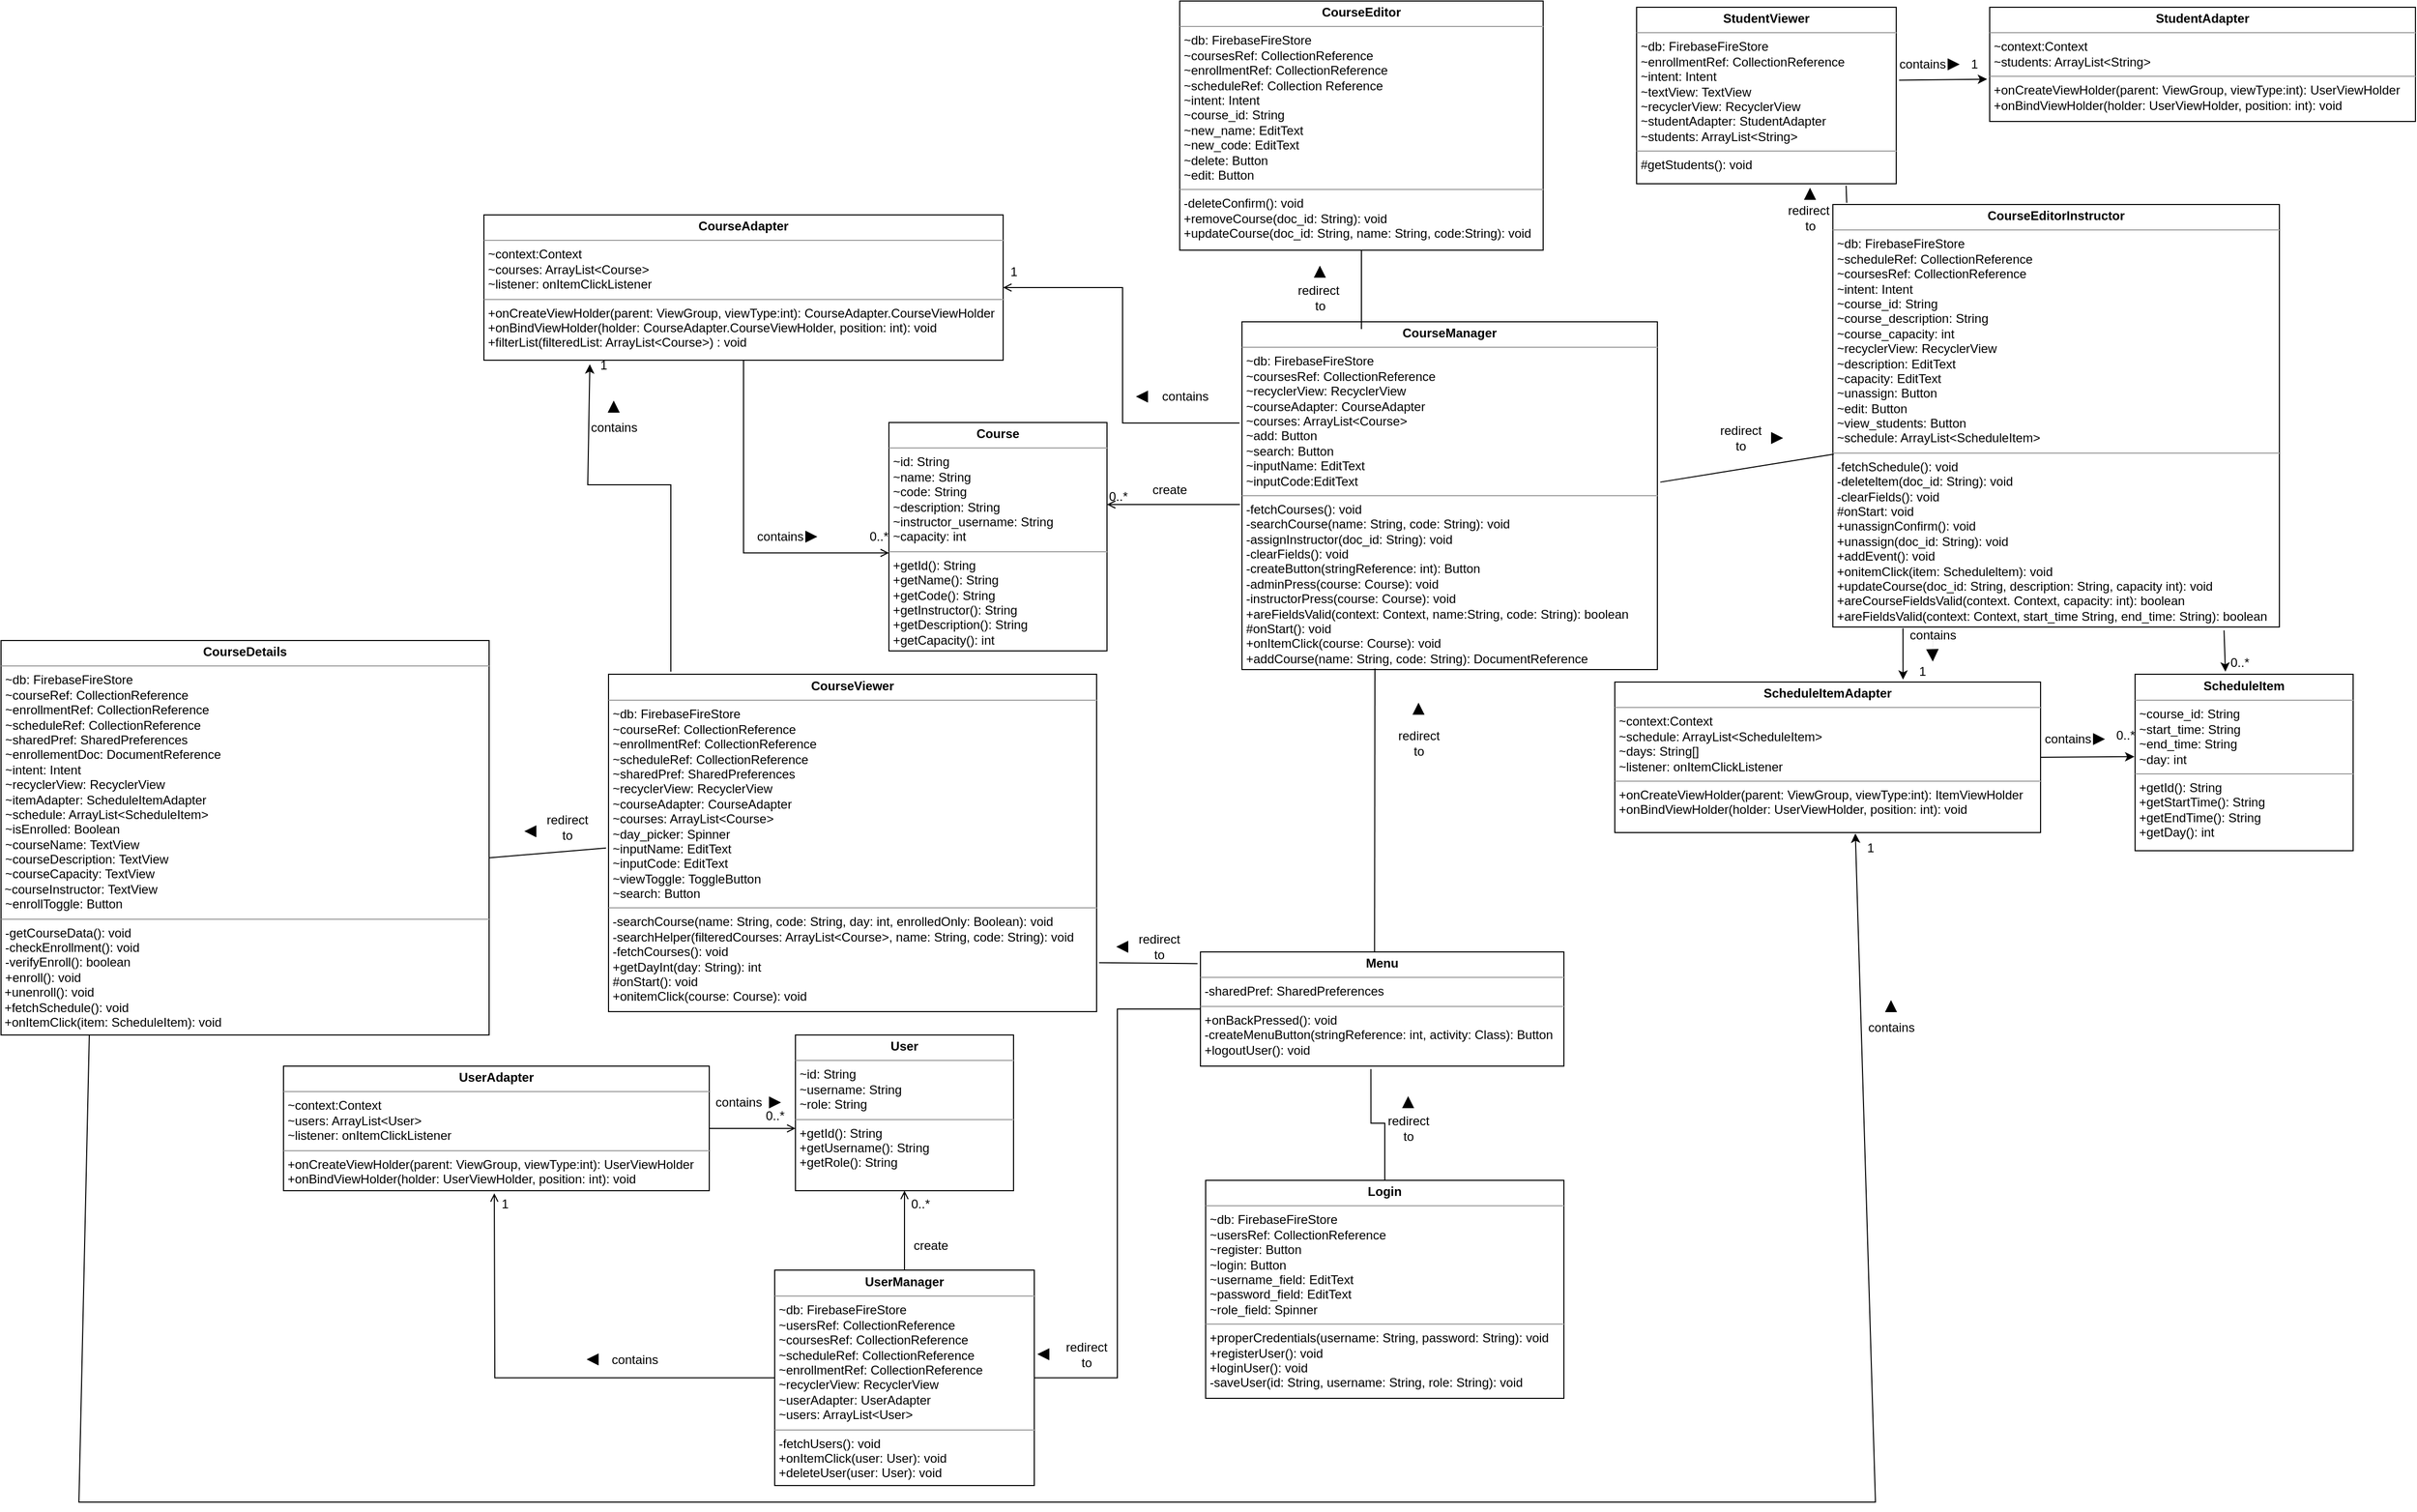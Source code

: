 <mxfile version="20.6.0" type="github">
  <diagram id="C5RBs43oDa-KdzZeNtuy" name="Page-1">
    <mxGraphModel dx="1880" dy="1747" grid="1" gridSize="10" guides="1" tooltips="1" connect="1" arrows="1" fold="1" page="1" pageScale="1" pageWidth="827" pageHeight="1169" math="0" shadow="0">
      <root>
        <mxCell id="WIyWlLk6GJQsqaUBKTNV-0" />
        <mxCell id="WIyWlLk6GJQsqaUBKTNV-1" parent="WIyWlLk6GJQsqaUBKTNV-0" />
        <mxCell id="zkfFHV4jXpPFQw0GAbJ--26" value="" style="endArrow=none;shadow=0;strokeWidth=1;rounded=0;endFill=0;edgeStyle=elbowEdgeStyle;elbow=vertical;strokeColor=default;startArrow=open;startFill=0;" parent="WIyWlLk6GJQsqaUBKTNV-1" edge="1">
          <mxGeometry x="0.5" y="41" relative="1" as="geometry">
            <mxPoint x="380" y="189" as="sourcePoint" />
            <mxPoint x="508" y="189" as="targetPoint" />
            <mxPoint x="-40" y="32" as="offset" />
          </mxGeometry>
        </mxCell>
        <mxCell id="zkfFHV4jXpPFQw0GAbJ--27" value="0..*" style="resizable=0;align=left;verticalAlign=bottom;labelBackgroundColor=none;fontSize=12;" parent="zkfFHV4jXpPFQw0GAbJ--26" connectable="0" vertex="1">
          <mxGeometry x="-1" relative="1" as="geometry">
            <mxPoint y="1" as="offset" />
          </mxGeometry>
        </mxCell>
        <mxCell id="zkfFHV4jXpPFQw0GAbJ--28" value="" style="resizable=0;align=right;verticalAlign=bottom;labelBackgroundColor=none;fontSize=12;" parent="zkfFHV4jXpPFQw0GAbJ--26" connectable="0" vertex="1">
          <mxGeometry x="1" relative="1" as="geometry">
            <mxPoint x="-7" y="4" as="offset" />
          </mxGeometry>
        </mxCell>
        <mxCell id="fP5dS_6nymFe7e1dq4BX-2" value="&lt;p style=&quot;margin:0px;margin-top:4px;text-align:center;&quot;&gt;&lt;b&gt;Course&lt;/b&gt;&lt;/p&gt;&lt;hr size=&quot;1&quot;&gt;&lt;p style=&quot;margin:0px;margin-left:4px;&quot;&gt;~id: String&lt;/p&gt;&lt;p style=&quot;margin:0px;margin-left:4px;&quot;&gt;&lt;span style=&quot;background-color: initial;&quot;&gt;~name: String&lt;/span&gt;&lt;/p&gt;&lt;p style=&quot;margin:0px;margin-left:4px;&quot;&gt;&lt;span style=&quot;background-color: initial;&quot;&gt;~code: String&lt;/span&gt;&lt;/p&gt;&lt;p style=&quot;margin:0px;margin-left:4px;&quot;&gt;~description: String&lt;span style=&quot;background-color: initial;&quot;&gt;&lt;br&gt;&lt;/span&gt;&lt;/p&gt;&lt;p style=&quot;margin:0px;margin-left:4px;&quot;&gt;~instructor_username: String&lt;br&gt;&lt;/p&gt;&lt;p style=&quot;margin:0px;margin-left:4px;&quot;&gt;~capacity: int&lt;br&gt;&lt;/p&gt;&lt;hr size=&quot;1&quot;&gt;&lt;p style=&quot;margin:0px;margin-left:4px;&quot;&gt;+getId(): String&lt;/p&gt;&lt;p style=&quot;margin:0px;margin-left:4px;&quot;&gt;+getName(): String&lt;/p&gt;&lt;p style=&quot;margin:0px;margin-left:4px;&quot;&gt;+getCode(): String&lt;/p&gt;&lt;p style=&quot;margin:0px;margin-left:4px;&quot;&gt;+getInstructor(): String&lt;br&gt;&lt;/p&gt;&lt;p style=&quot;margin:0px;margin-left:4px;&quot;&gt;+getDescription(): String&lt;br&gt;&lt;/p&gt;&lt;p style=&quot;margin:0px;margin-left:4px;&quot;&gt;+getCapacity(): int&lt;br&gt;&lt;/p&gt;&lt;p style=&quot;margin:0px;margin-left:4px;&quot;&gt;&lt;br&gt;&lt;/p&gt;" style="verticalAlign=top;align=left;overflow=fill;fontSize=12;fontFamily=Helvetica;html=1;" parent="WIyWlLk6GJQsqaUBKTNV-1" vertex="1">
          <mxGeometry x="170" y="110" width="210" height="220" as="geometry" />
        </mxCell>
        <mxCell id="fP5dS_6nymFe7e1dq4BX-3" value="&lt;p style=&quot;margin:0px;margin-top:4px;text-align:center;&quot;&gt;&lt;b&gt;User&lt;/b&gt;&lt;/p&gt;&lt;hr size=&quot;1&quot;&gt;&lt;p style=&quot;margin:0px;margin-left:4px;&quot;&gt;~id: String&lt;/p&gt;&lt;p style=&quot;margin:0px;margin-left:4px;&quot;&gt;&lt;span style=&quot;background-color: initial;&quot;&gt;~username: String&lt;/span&gt;&lt;/p&gt;&lt;p style=&quot;margin:0px;margin-left:4px;&quot;&gt;&lt;span style=&quot;background-color: initial;&quot;&gt;~role: String&amp;nbsp;&lt;/span&gt;&lt;/p&gt;&lt;hr size=&quot;1&quot;&gt;&lt;p style=&quot;margin:0px;margin-left:4px;&quot;&gt;+getId(): String&lt;/p&gt;&lt;p style=&quot;margin:0px;margin-left:4px;&quot;&gt;+getUsername(): String&lt;/p&gt;&lt;p style=&quot;margin:0px;margin-left:4px;&quot;&gt;+getRole(): String&lt;/p&gt;&lt;p style=&quot;margin:0px;margin-left:4px;&quot;&gt;&lt;br&gt;&lt;/p&gt;&lt;p style=&quot;margin:0px;margin-left:4px;&quot;&gt;&lt;br&gt;&lt;/p&gt;" style="verticalAlign=top;align=left;overflow=fill;fontSize=12;fontFamily=Helvetica;html=1;" parent="WIyWlLk6GJQsqaUBKTNV-1" vertex="1">
          <mxGeometry x="80" y="700" width="210" height="150" as="geometry" />
        </mxCell>
        <mxCell id="fP5dS_6nymFe7e1dq4BX-4" value="&lt;p style=&quot;margin:0px;margin-top:4px;text-align:center;&quot;&gt;&lt;b&gt;CourseManager&lt;/b&gt;&lt;/p&gt;&lt;hr size=&quot;1&quot;&gt;&lt;p style=&quot;margin:0px;margin-left:4px;&quot;&gt;~db: FirebaseFireStore&lt;/p&gt;&lt;p style=&quot;margin:0px;margin-left:4px;&quot;&gt;~coursesRef: CollectionReference&lt;/p&gt;&lt;p style=&quot;margin:0px;margin-left:4px;&quot;&gt;~recyclerView: RecyclerView&lt;/p&gt;&lt;p style=&quot;margin:0px;margin-left:4px;&quot;&gt;~courseAdapter: CourseAdapter&lt;/p&gt;&lt;p style=&quot;margin:0px;margin-left:4px;&quot;&gt;~courses: ArrayList&amp;lt;Course&amp;gt;&lt;/p&gt;&lt;p style=&quot;margin:0px;margin-left:4px;&quot;&gt;~add: Button&lt;/p&gt;&lt;p style=&quot;margin:0px;margin-left:4px;&quot;&gt;~search: Button&lt;/p&gt;&lt;p style=&quot;margin:0px;margin-left:4px;&quot;&gt;~inputName: EditText&lt;/p&gt;&lt;p style=&quot;margin:0px;margin-left:4px;&quot;&gt;~inputCode:EditText&lt;/p&gt;&lt;hr size=&quot;1&quot;&gt;&lt;p style=&quot;margin:0px;margin-left:4px;&quot;&gt;-fetchCourses(): void&lt;/p&gt;&lt;p style=&quot;margin:0px;margin-left:4px;&quot;&gt;-searchCourse(name: String, code: String): void&lt;/p&gt;&lt;p style=&quot;margin:0px;margin-left:4px;&quot;&gt;-assignInstructor(doc_id: String): void&lt;/p&gt;&lt;p style=&quot;margin:0px;margin-left:4px;&quot;&gt;-clearFields(): void&lt;br&gt;&lt;/p&gt;&lt;p style=&quot;margin:0px;margin-left:4px;&quot;&gt;-createButton(stringReference: int): Button&lt;/p&gt;&lt;p style=&quot;margin:0px;margin-left:4px;&quot;&gt;-adminPress(course: Course): void&lt;/p&gt;&lt;p style=&quot;margin:0px;margin-left:4px;&quot;&gt;-instructorPress(course: Course): void&lt;br&gt;&lt;/p&gt;&lt;p style=&quot;margin:0px;margin-left:4px;&quot;&gt;+areFieldsValid(context: Context, name:String, code: String): boolean&lt;/p&gt;&lt;p style=&quot;margin:0px;margin-left:4px;&quot;&gt;#onStart(): void&lt;/p&gt;&lt;p style=&quot;margin:0px;margin-left:4px;&quot;&gt;+onItemClick(course: Course): void&lt;/p&gt;&lt;p style=&quot;margin:0px;margin-left:4px;&quot;&gt;+addCourse(name: String, code: String): DocumentReference&lt;br&gt;&lt;/p&gt;" style="verticalAlign=top;align=left;overflow=fill;fontSize=12;fontFamily=Helvetica;html=1;" parent="WIyWlLk6GJQsqaUBKTNV-1" vertex="1">
          <mxGeometry x="510" y="13" width="400" height="335" as="geometry" />
        </mxCell>
        <mxCell id="fP5dS_6nymFe7e1dq4BX-97" style="edgeStyle=orthogonalEdgeStyle;rounded=0;orthogonalLoop=1;jettySize=auto;html=1;strokeColor=#000000;startArrow=none;startFill=0;endArrow=open;endFill=0;" parent="WIyWlLk6GJQsqaUBKTNV-1" source="fP5dS_6nymFe7e1dq4BX-5" edge="1">
          <mxGeometry relative="1" as="geometry">
            <mxPoint x="-210" y="852.5" as="targetPoint" />
          </mxGeometry>
        </mxCell>
        <mxCell id="fP5dS_6nymFe7e1dq4BX-5" value="&lt;p style=&quot;margin:0px;margin-top:4px;text-align:center;&quot;&gt;&lt;b&gt;UserManager&lt;/b&gt;&lt;/p&gt;&lt;hr size=&quot;1&quot;&gt;&lt;p style=&quot;margin:0px;margin-left:4px;&quot;&gt;~db: FirebaseFireStore&lt;/p&gt;&lt;p style=&quot;margin:0px;margin-left:4px;&quot;&gt;~usersRef: CollectionReference&lt;/p&gt;&lt;p style=&quot;margin:0px;margin-left:4px;&quot;&gt;~coursesRef: CollectionReference&lt;/p&gt;&lt;p style=&quot;margin:0px;margin-left:4px;&quot;&gt;~scheduleRef: CollectionReference&lt;/p&gt;&lt;p style=&quot;margin:0px;margin-left:4px;&quot;&gt;~enrollmentRef: CollectionReference&lt;/p&gt;&lt;p style=&quot;margin:0px;margin-left:4px;&quot;&gt;~recyclerView: RecyclerView&lt;/p&gt;&lt;p style=&quot;margin:0px;margin-left:4px;&quot;&gt;~userAdapter: UserAdapter&lt;/p&gt;&lt;p style=&quot;margin:0px;margin-left:4px;&quot;&gt;~users: ArrayList&amp;lt;User&amp;gt;&lt;/p&gt;&lt;hr size=&quot;1&quot;&gt;&lt;p style=&quot;margin:0px;margin-left:4px;&quot;&gt;-fetchUsers(): void&lt;/p&gt;&lt;p style=&quot;margin:0px;margin-left:4px;&quot;&gt;+onItemClick(user: User): void&lt;/p&gt;&lt;p style=&quot;margin:0px;margin-left:4px;&quot;&gt;+deleteUser(user: User): void&lt;/p&gt;" style="verticalAlign=top;align=left;overflow=fill;fontSize=12;fontFamily=Helvetica;html=1;" parent="WIyWlLk6GJQsqaUBKTNV-1" vertex="1">
          <mxGeometry x="60" y="926.5" width="250" height="207.5" as="geometry" />
        </mxCell>
        <mxCell id="fP5dS_6nymFe7e1dq4BX-13" value="" style="endArrow=none;html=1;rounded=0;entryX=0.5;entryY=0;entryDx=0;entryDy=0;exitX=0.5;exitY=1;exitDx=0;exitDy=0;endFill=0;startArrow=open;startFill=0;" parent="WIyWlLk6GJQsqaUBKTNV-1" source="fP5dS_6nymFe7e1dq4BX-3" target="fP5dS_6nymFe7e1dq4BX-5" edge="1">
          <mxGeometry width="50" height="50" relative="1" as="geometry">
            <mxPoint x="300" y="842.5" as="sourcePoint" />
            <mxPoint x="350" y="792.5" as="targetPoint" />
          </mxGeometry>
        </mxCell>
        <mxCell id="fP5dS_6nymFe7e1dq4BX-15" value="0..*" style="text;html=1;align=center;verticalAlign=middle;resizable=0;points=[];autosize=1;strokeColor=none;fillColor=none;" parent="WIyWlLk6GJQsqaUBKTNV-1" vertex="1">
          <mxGeometry x="180" y="847.5" width="40" height="30" as="geometry" />
        </mxCell>
        <mxCell id="fP5dS_6nymFe7e1dq4BX-26" value="" style="endArrow=classic;html=1;rounded=0;strokeColor=none;" parent="WIyWlLk6GJQsqaUBKTNV-1" edge="1">
          <mxGeometry width="50" height="50" relative="1" as="geometry">
            <mxPoint x="440" y="340" as="sourcePoint" />
            <mxPoint x="440" y="260" as="targetPoint" />
          </mxGeometry>
        </mxCell>
        <mxCell id="fP5dS_6nymFe7e1dq4BX-43" style="edgeStyle=orthogonalEdgeStyle;rounded=0;orthogonalLoop=1;jettySize=auto;html=1;entryX=1;entryY=0.5;entryDx=0;entryDy=0;strokeColor=#000000;endArrow=none;endFill=0;" parent="WIyWlLk6GJQsqaUBKTNV-1" source="fP5dS_6nymFe7e1dq4BX-32" target="fP5dS_6nymFe7e1dq4BX-5" edge="1">
          <mxGeometry relative="1" as="geometry" />
        </mxCell>
        <mxCell id="fP5dS_6nymFe7e1dq4BX-32" value="&lt;p style=&quot;margin:0px;margin-top:4px;text-align:center;&quot;&gt;&lt;b&gt;Menu&lt;/b&gt;&lt;/p&gt;&lt;hr size=&quot;1&quot;&gt;&lt;p style=&quot;margin:0px;margin-left:4px;&quot;&gt;-sharedPref: SharedPreferences&lt;/p&gt;&lt;hr size=&quot;1&quot;&gt;&lt;p style=&quot;margin:0px;margin-left:4px;&quot;&gt;+onBackPressed(): void&lt;/p&gt;&lt;p style=&quot;margin:0px;margin-left:4px;&quot;&gt;-createMenuButton(stringReference: int, activity: Class): Button&lt;/p&gt;&lt;p style=&quot;margin:0px;margin-left:4px;&quot;&gt;+logoutUser(): void&lt;/p&gt;" style="verticalAlign=top;align=left;overflow=fill;fontSize=12;fontFamily=Helvetica;html=1;" parent="WIyWlLk6GJQsqaUBKTNV-1" vertex="1">
          <mxGeometry x="470" y="620" width="350" height="110" as="geometry" />
        </mxCell>
        <mxCell id="fP5dS_6nymFe7e1dq4BX-44" value="redirect&lt;br&gt;to" style="text;html=1;align=center;verticalAlign=middle;resizable=0;points=[];autosize=1;strokeColor=none;fillColor=none;" parent="WIyWlLk6GJQsqaUBKTNV-1" vertex="1">
          <mxGeometry x="330" y="987.5" width="60" height="40" as="geometry" />
        </mxCell>
        <mxCell id="fP5dS_6nymFe7e1dq4BX-46" value="" style="triangle;whiteSpace=wrap;html=1;direction=west;fillColor=#000000;" parent="WIyWlLk6GJQsqaUBKTNV-1" vertex="1">
          <mxGeometry x="314" y="1002.5" width="10" height="10" as="geometry" />
        </mxCell>
        <mxCell id="fP5dS_6nymFe7e1dq4BX-57" style="edgeStyle=orthogonalEdgeStyle;rounded=0;orthogonalLoop=1;jettySize=auto;html=1;strokeColor=#000000;endArrow=none;endFill=0;" parent="WIyWlLk6GJQsqaUBKTNV-1" source="fP5dS_6nymFe7e1dq4BX-47" edge="1">
          <mxGeometry relative="1" as="geometry">
            <mxPoint x="625" y="20" as="targetPoint" />
          </mxGeometry>
        </mxCell>
        <mxCell id="fP5dS_6nymFe7e1dq4BX-47" value="&lt;p style=&quot;margin:0px;margin-top:4px;text-align:center;&quot;&gt;&lt;b&gt;CourseEditor&lt;/b&gt;&lt;/p&gt;&lt;hr size=&quot;1&quot;&gt;&lt;p style=&quot;margin:0px;margin-left:4px;&quot;&gt;~db: FirebaseFireStore&lt;/p&gt;&lt;p style=&quot;margin:0px;margin-left:4px;&quot;&gt;~coursesRef: CollectionReference&lt;/p&gt;&lt;p style=&quot;margin:0px;margin-left:4px;&quot;&gt;~enrollmentRef: CollectionReference&lt;/p&gt;&lt;p style=&quot;margin:0px;margin-left:4px;&quot;&gt;~scheduleRef: Collection Reference&lt;br&gt;&lt;/p&gt;&lt;p style=&quot;margin:0px;margin-left:4px;&quot;&gt;~intent: Intent&lt;/p&gt;&lt;p style=&quot;margin:0px;margin-left:4px;&quot;&gt;~course_id: String&lt;/p&gt;&lt;p style=&quot;margin:0px;margin-left:4px;&quot;&gt;~new_name: EditText&lt;/p&gt;&lt;p style=&quot;margin:0px;margin-left:4px;&quot;&gt;~new_code: EditText&lt;/p&gt;&lt;p style=&quot;margin:0px;margin-left:4px;&quot;&gt;~delete: Button&lt;/p&gt;&lt;p style=&quot;margin:0px;margin-left:4px;&quot;&gt;~edit: Button&lt;/p&gt;&lt;hr size=&quot;1&quot;&gt;&lt;p style=&quot;margin:0px;margin-left:4px;&quot;&gt;-deleteConfirm(): void&lt;/p&gt;&lt;p style=&quot;margin:0px;margin-left:4px;&quot;&gt;+removeCourse(doc_id: String): void&lt;/p&gt;&lt;p style=&quot;margin:0px;margin-left:4px;&quot;&gt;+updateCourse(doc_id: String, name: String, code:String): void&lt;/p&gt;" style="verticalAlign=top;align=left;overflow=fill;fontSize=12;fontFamily=Helvetica;html=1;" parent="WIyWlLk6GJQsqaUBKTNV-1" vertex="1">
          <mxGeometry x="450" y="-296" width="350" height="240" as="geometry" />
        </mxCell>
        <mxCell id="fP5dS_6nymFe7e1dq4BX-80" style="edgeStyle=orthogonalEdgeStyle;rounded=0;orthogonalLoop=1;jettySize=auto;html=1;entryX=0;entryY=0.571;entryDx=0;entryDy=0;entryPerimeter=0;strokeColor=#000000;endArrow=open;endFill=0;" parent="WIyWlLk6GJQsqaUBKTNV-1" source="fP5dS_6nymFe7e1dq4BX-49" target="fP5dS_6nymFe7e1dq4BX-2" edge="1">
          <mxGeometry relative="1" as="geometry" />
        </mxCell>
        <mxCell id="fP5dS_6nymFe7e1dq4BX-89" style="edgeStyle=orthogonalEdgeStyle;rounded=0;orthogonalLoop=1;jettySize=auto;html=1;entryX=-0.006;entryY=0.291;entryDx=0;entryDy=0;entryPerimeter=0;strokeColor=#000000;endArrow=none;endFill=0;startArrow=open;startFill=0;" parent="WIyWlLk6GJQsqaUBKTNV-1" source="fP5dS_6nymFe7e1dq4BX-49" target="fP5dS_6nymFe7e1dq4BX-4" edge="1">
          <mxGeometry relative="1" as="geometry" />
        </mxCell>
        <mxCell id="fP5dS_6nymFe7e1dq4BX-49" value="&lt;p style=&quot;margin:0px;margin-top:4px;text-align:center;&quot;&gt;&lt;b&gt;CourseAdapter&lt;/b&gt;&lt;/p&gt;&lt;hr size=&quot;1&quot;&gt;&lt;p style=&quot;margin:0px;margin-left:4px;&quot;&gt;~context:Context&lt;/p&gt;&lt;p style=&quot;margin:0px;margin-left:4px;&quot;&gt;~courses: ArrayList&amp;lt;Course&amp;gt;&lt;/p&gt;&lt;p style=&quot;margin:0px;margin-left:4px;&quot;&gt;~listener: onItemClickListener&lt;/p&gt;&lt;hr size=&quot;1&quot;&gt;&lt;p style=&quot;margin:0px;margin-left:4px;&quot;&gt;+onCreateViewHolder(parent: ViewGroup, viewType:int): CourseAdapter.CourseViewHolder&lt;/p&gt;&lt;p style=&quot;margin:0px;margin-left:4px;&quot;&gt;+onBindViewHolder(holder: CourseAdapter.CourseViewHolder, position: int): void&lt;/p&gt;&lt;p style=&quot;margin:0px;margin-left:4px;&quot;&gt;+filterList(filteredList: ArrayList&amp;lt;Course&amp;gt;) : void&lt;br&gt;&lt;/p&gt;" style="verticalAlign=top;align=left;overflow=fill;fontSize=12;fontFamily=Helvetica;html=1;" parent="WIyWlLk6GJQsqaUBKTNV-1" vertex="1">
          <mxGeometry x="-220" y="-90" width="500" height="140" as="geometry" />
        </mxCell>
        <mxCell id="fP5dS_6nymFe7e1dq4BX-83" style="edgeStyle=orthogonalEdgeStyle;rounded=0;orthogonalLoop=1;jettySize=auto;html=1;entryX=0;entryY=0.6;entryDx=0;entryDy=0;entryPerimeter=0;strokeColor=#000000;endArrow=open;endFill=0;" parent="WIyWlLk6GJQsqaUBKTNV-1" source="fP5dS_6nymFe7e1dq4BX-50" target="fP5dS_6nymFe7e1dq4BX-3" edge="1">
          <mxGeometry relative="1" as="geometry" />
        </mxCell>
        <mxCell id="fP5dS_6nymFe7e1dq4BX-50" value="&lt;p style=&quot;margin:0px;margin-top:4px;text-align:center;&quot;&gt;&lt;b&gt;UserAdapter&lt;/b&gt;&lt;/p&gt;&lt;hr size=&quot;1&quot;&gt;&lt;p style=&quot;margin:0px;margin-left:4px;&quot;&gt;~context:Context&lt;/p&gt;&lt;p style=&quot;margin:0px;margin-left:4px;&quot;&gt;~users: ArrayList&amp;lt;User&amp;gt;&lt;/p&gt;&lt;p style=&quot;margin:0px;margin-left:4px;&quot;&gt;~listener: onItemClickListener&lt;/p&gt;&lt;hr size=&quot;1&quot;&gt;&lt;p style=&quot;margin:0px;margin-left:4px;&quot;&gt;+onCreateViewHolder(parent: ViewGroup, viewType:int): UserViewHolder&lt;/p&gt;&lt;p style=&quot;margin:0px;margin-left:4px;&quot;&gt;+onBindViewHolder(holder: UserViewHolder, position: int): void&lt;/p&gt;" style="verticalAlign=top;align=left;overflow=fill;fontSize=12;fontFamily=Helvetica;html=1;" parent="WIyWlLk6GJQsqaUBKTNV-1" vertex="1">
          <mxGeometry x="-413" y="730" width="410" height="120" as="geometry" />
        </mxCell>
        <mxCell id="fP5dS_6nymFe7e1dq4BX-58" value="redirect&amp;nbsp;&lt;br&gt;to" style="text;html=1;align=center;verticalAlign=middle;resizable=0;points=[];autosize=1;strokeColor=none;fillColor=none;" parent="WIyWlLk6GJQsqaUBKTNV-1" vertex="1">
          <mxGeometry x="550" y="-30" width="70" height="40" as="geometry" />
        </mxCell>
        <mxCell id="fP5dS_6nymFe7e1dq4BX-60" value="" style="triangle;whiteSpace=wrap;html=1;direction=north;fillColor=#000000;" parent="WIyWlLk6GJQsqaUBKTNV-1" vertex="1">
          <mxGeometry x="580" y="-40" width="10" height="10" as="geometry" />
        </mxCell>
        <mxCell id="fP5dS_6nymFe7e1dq4BX-66" style="edgeStyle=orthogonalEdgeStyle;rounded=0;orthogonalLoop=1;jettySize=auto;html=1;entryX=0.469;entryY=1.026;entryDx=0;entryDy=0;entryPerimeter=0;strokeColor=#000000;endArrow=none;endFill=0;" parent="WIyWlLk6GJQsqaUBKTNV-1" source="fP5dS_6nymFe7e1dq4BX-65" target="fP5dS_6nymFe7e1dq4BX-32" edge="1">
          <mxGeometry relative="1" as="geometry" />
        </mxCell>
        <mxCell id="fP5dS_6nymFe7e1dq4BX-65" value="&lt;p style=&quot;margin:0px;margin-top:4px;text-align:center;&quot;&gt;&lt;b&gt;Login&lt;/b&gt;&lt;/p&gt;&lt;hr size=&quot;1&quot;&gt;&lt;p style=&quot;margin: 0px 0px 0px 4px;&quot;&gt;~db: FirebaseFireStore&lt;/p&gt;&lt;p style=&quot;margin: 0px 0px 0px 4px;&quot;&gt;~usersRef: CollectionReference&lt;/p&gt;&lt;p style=&quot;margin: 0px 0px 0px 4px;&quot;&gt;~register: Button&lt;/p&gt;&lt;p style=&quot;margin: 0px 0px 0px 4px;&quot;&gt;~login: Button&lt;/p&gt;&lt;p style=&quot;margin: 0px 0px 0px 4px;&quot;&gt;~username_field: EditText&lt;/p&gt;&lt;p style=&quot;margin: 0px 0px 0px 4px;&quot;&gt;~password_field: EditText&lt;/p&gt;&lt;p style=&quot;margin: 0px 0px 0px 4px;&quot;&gt;~role_field: Spinner&lt;/p&gt;&lt;hr size=&quot;1&quot;&gt;&lt;p style=&quot;margin:0px;margin-left:4px;&quot;&gt;+properCredentials(username: String, password: String): void&lt;br&gt;&lt;/p&gt;&lt;p style=&quot;margin:0px;margin-left:4px;&quot;&gt;+registerUser(): void&lt;/p&gt;&lt;p style=&quot;margin:0px;margin-left:4px;&quot;&gt;+loginUser(): void&lt;/p&gt;&lt;p style=&quot;margin:0px;margin-left:4px;&quot;&gt;-saveUser(id: String, username: String, role: String): void&lt;/p&gt;&lt;p style=&quot;margin:0px;margin-left:4px;&quot;&gt;&lt;br&gt;&lt;/p&gt;&lt;p style=&quot;margin:0px;margin-left:4px;&quot;&gt;&lt;br&gt;&lt;/p&gt;" style="verticalAlign=top;align=left;overflow=fill;fontSize=12;fontFamily=Helvetica;html=1;" parent="WIyWlLk6GJQsqaUBKTNV-1" vertex="1">
          <mxGeometry x="475" y="840" width="345" height="210" as="geometry" />
        </mxCell>
        <mxCell id="fP5dS_6nymFe7e1dq4BX-67" value="redirect&lt;br&gt;to" style="text;html=1;align=center;verticalAlign=middle;resizable=0;points=[];autosize=1;strokeColor=none;fillColor=none;" parent="WIyWlLk6GJQsqaUBKTNV-1" vertex="1">
          <mxGeometry x="640" y="770" width="60" height="40" as="geometry" />
        </mxCell>
        <mxCell id="fP5dS_6nymFe7e1dq4BX-69" value="" style="triangle;whiteSpace=wrap;html=1;direction=north;fillColor=#000000;" parent="WIyWlLk6GJQsqaUBKTNV-1" vertex="1">
          <mxGeometry x="665" y="760" width="10" height="10" as="geometry" />
        </mxCell>
        <mxCell id="fP5dS_6nymFe7e1dq4BX-74" value="redirect&lt;br&gt;to" style="text;html=1;align=center;verticalAlign=middle;resizable=0;points=[];autosize=1;strokeColor=none;fillColor=none;" parent="WIyWlLk6GJQsqaUBKTNV-1" vertex="1">
          <mxGeometry x="650" y="398.5" width="60" height="40" as="geometry" />
        </mxCell>
        <mxCell id="fP5dS_6nymFe7e1dq4BX-75" value="" style="triangle;whiteSpace=wrap;html=1;direction=north;fillColor=#000000;" parent="WIyWlLk6GJQsqaUBKTNV-1" vertex="1">
          <mxGeometry x="675" y="381" width="10" height="10" as="geometry" />
        </mxCell>
        <mxCell id="fP5dS_6nymFe7e1dq4BX-76" value="create" style="text;html=1;align=center;verticalAlign=middle;resizable=0;points=[];autosize=1;strokeColor=none;fillColor=none;" parent="WIyWlLk6GJQsqaUBKTNV-1" vertex="1">
          <mxGeometry x="410" y="160" width="60" height="30" as="geometry" />
        </mxCell>
        <mxCell id="fP5dS_6nymFe7e1dq4BX-78" value="create" style="text;html=1;align=center;verticalAlign=middle;resizable=0;points=[];autosize=1;strokeColor=none;fillColor=none;" parent="WIyWlLk6GJQsqaUBKTNV-1" vertex="1">
          <mxGeometry x="180" y="887.5" width="60" height="30" as="geometry" />
        </mxCell>
        <mxCell id="fP5dS_6nymFe7e1dq4BX-79" value="" style="endArrow=none;html=1;rounded=0;strokeColor=#000000;exitX=0.479;exitY=0;exitDx=0;exitDy=0;exitPerimeter=0;entryX=0.32;entryY=0.997;entryDx=0;entryDy=0;entryPerimeter=0;" parent="WIyWlLk6GJQsqaUBKTNV-1" source="fP5dS_6nymFe7e1dq4BX-32" target="fP5dS_6nymFe7e1dq4BX-4" edge="1">
          <mxGeometry width="50" height="50" relative="1" as="geometry">
            <mxPoint x="450" y="450" as="sourcePoint" />
            <mxPoint x="638" y="360" as="targetPoint" />
          </mxGeometry>
        </mxCell>
        <mxCell id="fP5dS_6nymFe7e1dq4BX-84" value="0..*" style="text;html=1;align=center;verticalAlign=middle;resizable=0;points=[];autosize=1;strokeColor=none;fillColor=none;" parent="WIyWlLk6GJQsqaUBKTNV-1" vertex="1">
          <mxGeometry x="140" y="205" width="40" height="30" as="geometry" />
        </mxCell>
        <mxCell id="fP5dS_6nymFe7e1dq4BX-85" value="0..*" style="text;html=1;align=center;verticalAlign=middle;resizable=0;points=[];autosize=1;strokeColor=none;fillColor=none;" parent="WIyWlLk6GJQsqaUBKTNV-1" vertex="1">
          <mxGeometry x="40" y="762.5" width="40" height="30" as="geometry" />
        </mxCell>
        <mxCell id="fP5dS_6nymFe7e1dq4BX-87" value="contains&lt;br&gt;" style="text;html=1;align=center;verticalAlign=middle;resizable=0;points=[];autosize=1;strokeColor=none;fillColor=none;" parent="WIyWlLk6GJQsqaUBKTNV-1" vertex="1">
          <mxGeometry x="30" y="205" width="70" height="30" as="geometry" />
        </mxCell>
        <mxCell id="fP5dS_6nymFe7e1dq4BX-88" value="contains&lt;br&gt;" style="text;html=1;align=center;verticalAlign=middle;resizable=0;points=[];autosize=1;strokeColor=none;fillColor=none;" parent="WIyWlLk6GJQsqaUBKTNV-1" vertex="1">
          <mxGeometry x="-10" y="750" width="70" height="30" as="geometry" />
        </mxCell>
        <mxCell id="fP5dS_6nymFe7e1dq4BX-90" value="1" style="text;html=1;align=center;verticalAlign=middle;resizable=0;points=[];autosize=1;strokeColor=none;fillColor=none;" parent="WIyWlLk6GJQsqaUBKTNV-1" vertex="1">
          <mxGeometry x="275" y="-50" width="30" height="30" as="geometry" />
        </mxCell>
        <mxCell id="fP5dS_6nymFe7e1dq4BX-91" value="contains&lt;br&gt;" style="text;html=1;align=center;verticalAlign=middle;resizable=0;points=[];autosize=1;strokeColor=none;fillColor=none;" parent="WIyWlLk6GJQsqaUBKTNV-1" vertex="1">
          <mxGeometry x="420" y="70" width="70" height="30" as="geometry" />
        </mxCell>
        <mxCell id="fP5dS_6nymFe7e1dq4BX-93" value="" style="triangle;whiteSpace=wrap;html=1;direction=west;fillColor=#000000;" parent="WIyWlLk6GJQsqaUBKTNV-1" vertex="1">
          <mxGeometry x="409" y="80" width="10" height="10" as="geometry" />
        </mxCell>
        <mxCell id="fP5dS_6nymFe7e1dq4BX-94" value="" style="triangle;whiteSpace=wrap;html=1;direction=east;fillColor=#000000;" parent="WIyWlLk6GJQsqaUBKTNV-1" vertex="1">
          <mxGeometry x="90" y="215" width="10" height="10" as="geometry" />
        </mxCell>
        <mxCell id="fP5dS_6nymFe7e1dq4BX-95" value="" style="triangle;whiteSpace=wrap;html=1;direction=east;fillColor=#000000;" parent="WIyWlLk6GJQsqaUBKTNV-1" vertex="1">
          <mxGeometry x="55" y="760" width="10" height="10" as="geometry" />
        </mxCell>
        <mxCell id="fP5dS_6nymFe7e1dq4BX-98" value="contains&lt;br&gt;" style="text;html=1;align=center;verticalAlign=middle;resizable=0;points=[];autosize=1;strokeColor=none;fillColor=none;" parent="WIyWlLk6GJQsqaUBKTNV-1" vertex="1">
          <mxGeometry x="-110" y="997.5" width="70" height="30" as="geometry" />
        </mxCell>
        <mxCell id="fP5dS_6nymFe7e1dq4BX-99" value="" style="triangle;whiteSpace=wrap;html=1;direction=west;fillColor=#000000;" parent="WIyWlLk6GJQsqaUBKTNV-1" vertex="1">
          <mxGeometry x="-120" y="1007.5" width="10" height="10" as="geometry" />
        </mxCell>
        <mxCell id="fP5dS_6nymFe7e1dq4BX-100" value="1" style="text;html=1;align=center;verticalAlign=middle;resizable=0;points=[];autosize=1;strokeColor=none;fillColor=none;" parent="WIyWlLk6GJQsqaUBKTNV-1" vertex="1">
          <mxGeometry x="-215" y="847.5" width="30" height="30" as="geometry" />
        </mxCell>
        <mxCell id="FUKCDuMdCEa6yZgynZya-0" value="&lt;p style=&quot;margin:0px;margin-top:4px;text-align:center;&quot;&gt;&lt;b&gt;CourseEditorInstructor&lt;/b&gt;&lt;/p&gt;&lt;hr size=&quot;1&quot;&gt;&lt;p style=&quot;margin:0px;margin-left:4px;&quot;&gt;~db: FirebaseFireStore&lt;/p&gt;&lt;p style=&quot;margin:0px;margin-left:4px;&quot;&gt;~scheduleRef: CollectionReference&lt;/p&gt;&lt;p style=&quot;margin:0px;margin-left:4px;&quot;&gt;~coursesRef: CollectionReference&lt;/p&gt;&lt;p style=&quot;margin:0px;margin-left:4px;&quot;&gt;~intent: Intent&lt;/p&gt;&lt;p style=&quot;margin:0px;margin-left:4px;&quot;&gt;~course_id: String&lt;/p&gt;&lt;p style=&quot;margin:0px;margin-left:4px;&quot;&gt;~course_description: String&lt;br&gt;&lt;/p&gt;&lt;p style=&quot;margin:0px;margin-left:4px;&quot;&gt;~course_capacity: int&lt;/p&gt;&lt;p style=&quot;margin:0px;margin-left:4px;&quot;&gt;~recyclerView: RecyclerView&lt;/p&gt;&lt;p style=&quot;margin:0px;margin-left:4px;&quot;&gt;~description: EditText&lt;/p&gt;&lt;p style=&quot;margin:0px;margin-left:4px;&quot;&gt;~capacity: EditText&lt;/p&gt;&lt;p style=&quot;margin:0px;margin-left:4px;&quot;&gt;~unassign: Button&lt;/p&gt;&lt;p style=&quot;margin:0px;margin-left:4px;&quot;&gt;~edit: Button&lt;/p&gt;&lt;p style=&quot;margin:0px;margin-left:4px;&quot;&gt;~view_students: Button&lt;br&gt;&lt;/p&gt;&lt;p style=&quot;margin:0px;margin-left:4px;&quot;&gt;~schedule: ArrayList&amp;lt;ScheduleItem&amp;gt;&lt;br&gt;&lt;/p&gt;&lt;hr size=&quot;1&quot;&gt;&lt;p style=&quot;margin:0px;margin-left:4px;&quot;&gt;-fetchSchedule(): void&lt;/p&gt;&lt;p style=&quot;margin:0px;margin-left:4px;&quot;&gt;-deleteltem(doc_id: String): void&lt;/p&gt;&lt;p style=&quot;margin:0px;margin-left:4px;&quot;&gt;-clearFields(): void&lt;br&gt;&lt;/p&gt;&lt;p style=&quot;margin:0px;margin-left:4px;&quot;&gt;#onStart: void&lt;/p&gt;&lt;p style=&quot;margin:0px;margin-left:4px;&quot;&gt;+unassignConfirm(): void&lt;/p&gt;&lt;p style=&quot;margin:0px;margin-left:4px;&quot;&gt;+unassign(doc_id: String): void&amp;nbsp;&lt;/p&gt;&lt;p style=&quot;margin:0px;margin-left:4px;&quot;&gt;+addEvent(): void&lt;/p&gt;&lt;p style=&quot;margin:0px;margin-left:4px;&quot;&gt;+onitemClick(item: Scheduleltem): void&lt;/p&gt;&lt;p style=&quot;margin:0px;margin-left:4px;&quot;&gt;+updateCourse(doc_id: String, description: String, capacity int): void&amp;nbsp;&lt;/p&gt;&lt;p style=&quot;margin:0px;margin-left:4px;&quot;&gt;+areCourseFieldsValid(context. Context, capacity: int): boolean&amp;nbsp;&lt;/p&gt;&lt;p style=&quot;margin:0px;margin-left:4px;&quot;&gt;+areFieldsValid(context: Context, start_time String, end_time: String): boolean&lt;/p&gt;" style="verticalAlign=top;align=left;overflow=fill;fontSize=12;fontFamily=Helvetica;html=1;" parent="WIyWlLk6GJQsqaUBKTNV-1" vertex="1">
          <mxGeometry x="1079" y="-100" width="430" height="407" as="geometry" />
        </mxCell>
        <mxCell id="FUKCDuMdCEa6yZgynZya-1" value="&lt;p style=&quot;margin:0px;margin-top:4px;text-align:center;&quot;&gt;&lt;b&gt;ScheduleItemAdapter&lt;/b&gt;&lt;/p&gt;&lt;hr size=&quot;1&quot;&gt;&lt;p style=&quot;margin:0px;margin-left:4px;&quot;&gt;~context:Context&lt;/p&gt;&lt;p style=&quot;margin:0px;margin-left:4px;&quot;&gt;~schedule: ArrayList&amp;lt;&lt;span style=&quot;background-color: initial;&quot;&gt;ScheduleItem&lt;/span&gt;&lt;span style=&quot;background-color: initial;&quot;&gt;&amp;gt;&lt;/span&gt;&lt;/p&gt;&lt;p style=&quot;margin:0px;margin-left:4px;&quot;&gt;&lt;span style=&quot;background-color: initial;&quot;&gt;~days: String[]&lt;/span&gt;&lt;/p&gt;&lt;p style=&quot;margin:0px;margin-left:4px;&quot;&gt;~listener: onItemClickListener&lt;/p&gt;&lt;hr size=&quot;1&quot;&gt;&lt;p style=&quot;margin:0px;margin-left:4px;&quot;&gt;+onCreateViewHolder(parent: ViewGroup, viewType:int): ItemViewHolder&lt;/p&gt;&lt;p style=&quot;margin:0px;margin-left:4px;&quot;&gt;+onBindViewHolder(holder: UserViewHolder, position: int): void&lt;/p&gt;" style="verticalAlign=top;align=left;overflow=fill;fontSize=12;fontFamily=Helvetica;html=1;" parent="WIyWlLk6GJQsqaUBKTNV-1" vertex="1">
          <mxGeometry x="869" y="360" width="410" height="145" as="geometry" />
        </mxCell>
        <mxCell id="FUKCDuMdCEa6yZgynZya-2" value="&lt;p style=&quot;margin:0px;margin-top:4px;text-align:center;&quot;&gt;&lt;b&gt;ScheduleItem&lt;/b&gt;&lt;/p&gt;&lt;hr size=&quot;1&quot;&gt;&lt;p style=&quot;margin:0px;margin-left:4px;&quot;&gt;~course_id: String&lt;/p&gt;&lt;p style=&quot;margin:0px;margin-left:4px;&quot;&gt;&lt;span style=&quot;background-color: initial;&quot;&gt;~start_time: String&lt;/span&gt;&lt;/p&gt;&lt;p style=&quot;margin:0px;margin-left:4px;&quot;&gt;&lt;span style=&quot;background-color: initial;&quot;&gt;~end_time: String&amp;nbsp;&lt;/span&gt;&lt;/p&gt;&lt;p style=&quot;margin:0px;margin-left:4px;&quot;&gt;&lt;span style=&quot;background-color: initial;&quot;&gt;~day: int&lt;/span&gt;&lt;/p&gt;&lt;hr size=&quot;1&quot;&gt;&lt;p style=&quot;margin:0px;margin-left:4px;&quot;&gt;+getId(): String&lt;/p&gt;&lt;p style=&quot;margin:0px;margin-left:4px;&quot;&gt;+getStartTime(): String&lt;/p&gt;&lt;p style=&quot;margin:0px;margin-left:4px;&quot;&gt;+getEndTime(): String&lt;br&gt;&lt;/p&gt;&lt;p style=&quot;margin:0px;margin-left:4px;&quot;&gt;+getDay(): int&lt;/p&gt;&lt;p style=&quot;margin:0px;margin-left:4px;&quot;&gt;&lt;br&gt;&lt;/p&gt;&lt;p style=&quot;margin:0px;margin-left:4px;&quot;&gt;&lt;br&gt;&lt;/p&gt;" style="verticalAlign=top;align=left;overflow=fill;fontSize=12;fontFamily=Helvetica;html=1;" parent="WIyWlLk6GJQsqaUBKTNV-1" vertex="1">
          <mxGeometry x="1370" y="352.5" width="210" height="170" as="geometry" />
        </mxCell>
        <mxCell id="FUKCDuMdCEa6yZgynZya-3" value="&lt;p style=&quot;margin:0px;margin-top:4px;text-align:center;&quot;&gt;&lt;b&gt;StudentViewer&lt;/b&gt;&lt;/p&gt;&lt;hr size=&quot;1&quot;&gt;&lt;p style=&quot;margin:0px;margin-left:4px;&quot;&gt;~db: FirebaseFireStore&lt;/p&gt;&lt;p style=&quot;margin:0px;margin-left:4px;&quot;&gt;~enrollmentRef: CollectionReference&lt;/p&gt;&lt;p style=&quot;margin: 0px 0px 0px 4px;&quot;&gt;~intent: Intent&lt;/p&gt;&lt;p style=&quot;margin: 0px 0px 0px 4px;&quot;&gt;~textView: TextView&lt;/p&gt;&lt;p style=&quot;margin:0px;margin-left:4px;&quot;&gt;~recyclerView: RecyclerView&lt;/p&gt;&lt;p style=&quot;margin:0px;margin-left:4px;&quot;&gt;~studentAdapter: StudentAdapter&lt;/p&gt;&lt;p style=&quot;margin:0px;margin-left:4px;&quot;&gt;~students: ArrayList&amp;lt;String&amp;gt;&lt;/p&gt;&lt;hr size=&quot;1&quot;&gt;&lt;p style=&quot;margin:0px;margin-left:4px;&quot;&gt;#getStudents(): void&lt;/p&gt;" style="verticalAlign=top;align=left;overflow=fill;fontSize=12;fontFamily=Helvetica;html=1;" parent="WIyWlLk6GJQsqaUBKTNV-1" vertex="1">
          <mxGeometry x="890" y="-290" width="250" height="170" as="geometry" />
        </mxCell>
        <mxCell id="FUKCDuMdCEa6yZgynZya-4" value="&lt;p style=&quot;margin:0px;margin-top:4px;text-align:center;&quot;&gt;&lt;b&gt;StudentAdapter&lt;/b&gt;&lt;/p&gt;&lt;hr size=&quot;1&quot;&gt;&lt;p style=&quot;margin:0px;margin-left:4px;&quot;&gt;~context:Context&lt;/p&gt;&lt;p style=&quot;margin:0px;margin-left:4px;&quot;&gt;~students: ArrayList&amp;lt;&lt;span style=&quot;background-color: initial;&quot;&gt;String&lt;/span&gt;&lt;span style=&quot;background-color: initial;&quot;&gt;&amp;gt;&lt;/span&gt;&lt;/p&gt;&lt;hr size=&quot;1&quot;&gt;&lt;p style=&quot;margin:0px;margin-left:4px;&quot;&gt;+onCreateViewHolder(parent: ViewGroup, viewType:int): UserViewHolder&lt;/p&gt;&lt;p style=&quot;margin:0px;margin-left:4px;&quot;&gt;+onBindViewHolder(holder: UserViewHolder, position: int): void&lt;/p&gt;" style="verticalAlign=top;align=left;overflow=fill;fontSize=12;fontFamily=Helvetica;html=1;" parent="WIyWlLk6GJQsqaUBKTNV-1" vertex="1">
          <mxGeometry x="1230" y="-290" width="410" height="110" as="geometry" />
        </mxCell>
        <mxCell id="FUKCDuMdCEa6yZgynZya-5" value="&lt;p style=&quot;margin:0px;margin-top:4px;text-align:center;&quot;&gt;&lt;b&gt;CourseViewer&lt;/b&gt;&lt;/p&gt;&lt;hr size=&quot;1&quot;&gt;&lt;p style=&quot;margin:0px;margin-left:4px;&quot;&gt;~db: FirebaseFireStore&lt;/p&gt;&lt;p style=&quot;margin:0px;margin-left:4px;&quot;&gt;~courseRef: CollectionReference&lt;/p&gt;&lt;p style=&quot;margin:0px;margin-left:4px;&quot;&gt;~enrollmentRef: CollectionReference&lt;br&gt;&lt;/p&gt;&lt;p style=&quot;margin:0px;margin-left:4px;&quot;&gt;~scheduleRef: CollectionReference&lt;br&gt;&lt;/p&gt;&lt;p style=&quot;margin:0px;margin-left:4px;&quot;&gt;~sharedPref: SharedPreferences&lt;/p&gt;&lt;p style=&quot;margin: 0px 0px 0px 4px;&quot;&gt;~recyclerView: RecyclerView&lt;/p&gt;&lt;p style=&quot;margin: 0px 0px 0px 4px;&quot;&gt;~courseAdapter: CourseAdapter&lt;/p&gt;&lt;p style=&quot;margin: 0px 0px 0px 4px;&quot;&gt;~courses: ArrayList&amp;lt;Course&amp;gt;&lt;/p&gt;&lt;p style=&quot;margin:0px;margin-left:4px;&quot;&gt;~day_picker: Spinner&lt;/p&gt;&lt;p style=&quot;margin:0px;margin-left:4px;&quot;&gt;~inputName: EditText&lt;/p&gt;&lt;p style=&quot;margin:0px;margin-left:4px;&quot;&gt;~inputCode: EditText&lt;/p&gt;&lt;p style=&quot;margin:0px;margin-left:4px;&quot;&gt;~viewToggle: ToggleButton&lt;/p&gt;&lt;p style=&quot;margin:0px;margin-left:4px;&quot;&gt;~search: Button&lt;/p&gt;&lt;hr size=&quot;1&quot;&gt;&lt;p style=&quot;margin:0px;margin-left:4px;&quot;&gt;-searchCourse(name: String, code: String, day: int, enrolledOnly: Boolean): void&lt;/p&gt;&lt;p style=&quot;margin:0px;margin-left:4px;&quot;&gt;-searchHelper(filteredCourses: ArrayList&amp;lt;Course&amp;gt;, name: String, code: String): void&lt;/p&gt;&lt;p style=&quot;margin:0px;margin-left:4px;&quot;&gt;-fetchCourses(): void&lt;/p&gt;&lt;p style=&quot;margin:0px;margin-left:4px;&quot;&gt;+getDayInt(day: String): int&lt;/p&gt;&lt;p style=&quot;margin:0px;margin-left:4px;&quot;&gt;#onStart(): void&lt;/p&gt;&lt;p style=&quot;margin:0px;margin-left:4px;&quot;&gt;+onitemClick(course: Course): void&lt;/p&gt;" style="verticalAlign=top;align=left;overflow=fill;fontSize=12;fontFamily=Helvetica;html=1;" parent="WIyWlLk6GJQsqaUBKTNV-1" vertex="1">
          <mxGeometry x="-100" y="352.5" width="470" height="325" as="geometry" />
        </mxCell>
        <mxCell id="FUKCDuMdCEa6yZgynZya-6" value="" style="endArrow=classic;html=1;rounded=0;entryX=0.204;entryY=1.028;entryDx=0;entryDy=0;entryPerimeter=0;" parent="WIyWlLk6GJQsqaUBKTNV-1" target="fP5dS_6nymFe7e1dq4BX-49" edge="1">
          <mxGeometry width="50" height="50" relative="1" as="geometry">
            <mxPoint x="-40" y="350" as="sourcePoint" />
            <mxPoint x="220" y="380" as="targetPoint" />
            <Array as="points">
              <mxPoint x="-40" y="170" />
              <mxPoint x="-120" y="170" />
            </Array>
          </mxGeometry>
        </mxCell>
        <mxCell id="FUKCDuMdCEa6yZgynZya-8" value="contains&lt;br&gt;" style="text;html=1;align=center;verticalAlign=middle;resizable=0;points=[];autosize=1;strokeColor=none;fillColor=none;" parent="WIyWlLk6GJQsqaUBKTNV-1" vertex="1">
          <mxGeometry x="-130" y="100" width="70" height="30" as="geometry" />
        </mxCell>
        <mxCell id="FUKCDuMdCEa6yZgynZya-10" value="" style="triangle;whiteSpace=wrap;html=1;direction=north;fillColor=#000000;" parent="WIyWlLk6GJQsqaUBKTNV-1" vertex="1">
          <mxGeometry x="-100" y="90" width="10" height="10" as="geometry" />
        </mxCell>
        <mxCell id="FUKCDuMdCEa6yZgynZya-11" value="" style="endArrow=none;html=1;rounded=0;entryX=1.005;entryY=0.855;entryDx=0;entryDy=0;entryPerimeter=0;exitX=-0.008;exitY=0.102;exitDx=0;exitDy=0;exitPerimeter=0;" parent="WIyWlLk6GJQsqaUBKTNV-1" source="fP5dS_6nymFe7e1dq4BX-32" target="FUKCDuMdCEa6yZgynZya-5" edge="1">
          <mxGeometry width="50" height="50" relative="1" as="geometry">
            <mxPoint x="170" y="790" as="sourcePoint" />
            <mxPoint x="220" y="740" as="targetPoint" />
          </mxGeometry>
        </mxCell>
        <mxCell id="FUKCDuMdCEa6yZgynZya-12" value="redirect&lt;br&gt;to" style="text;html=1;align=center;verticalAlign=middle;resizable=0;points=[];autosize=1;strokeColor=none;fillColor=none;" parent="WIyWlLk6GJQsqaUBKTNV-1" vertex="1">
          <mxGeometry x="400" y="595" width="60" height="40" as="geometry" />
        </mxCell>
        <mxCell id="FUKCDuMdCEa6yZgynZya-13" value="" style="triangle;whiteSpace=wrap;html=1;direction=west;fillColor=#000000;" parent="WIyWlLk6GJQsqaUBKTNV-1" vertex="1">
          <mxGeometry x="390" y="610" width="10" height="10" as="geometry" />
        </mxCell>
        <mxCell id="FUKCDuMdCEa6yZgynZya-14" value="&lt;p style=&quot;margin:0px;margin-top:4px;text-align:center;&quot;&gt;&lt;b&gt;CourseDetails&lt;/b&gt;&lt;/p&gt;&lt;hr size=&quot;1&quot;&gt;&lt;p style=&quot;margin:0px;margin-left:4px;&quot;&gt;~db: FirebaseFireStore&lt;/p&gt;&lt;p style=&quot;margin:0px;margin-left:4px;&quot;&gt;~courseRef: CollectionReference&lt;/p&gt;&lt;p style=&quot;margin:0px;margin-left:4px;&quot;&gt;~enrollmentRef: CollectionReference&lt;br&gt;&lt;/p&gt;&lt;p style=&quot;margin:0px;margin-left:4px;&quot;&gt;~scheduleRef: CollectionReference&lt;br&gt;&lt;/p&gt;&lt;p style=&quot;margin:0px;margin-left:4px;&quot;&gt;~sharedPref: SharedPreferences&lt;/p&gt;&lt;p style=&quot;margin:0px;margin-left:4px;&quot;&gt;~enrollementDoc: DocumentReference&lt;/p&gt;&lt;p style=&quot;margin:0px;margin-left:4px;&quot;&gt;~intent: Intent&lt;/p&gt;&lt;p style=&quot;margin: 0px 0px 0px 4px;&quot;&gt;~recyclerView: RecyclerView&lt;/p&gt;&lt;p style=&quot;margin: 0px 0px 0px 4px;&quot;&gt;~itemAdapter: ScheduleItemAdapter&lt;/p&gt;&lt;p style=&quot;margin: 0px 0px 0px 4px;&quot;&gt;~schedule: ArrayList&amp;lt;ScheduleItem&amp;gt;&lt;/p&gt;&lt;p style=&quot;margin: 0px 0px 0px 4px;&quot;&gt;~isEnrolled: Boolean&lt;/p&gt;&lt;p style=&quot;margin: 0px 0px 0px 4px;&quot;&gt;~courseName: TextView&lt;br&gt;&lt;/p&gt;&lt;p style=&quot;margin:0px;margin-left:4px;&quot;&gt;~courseDescription: TextView&lt;/p&gt;&lt;p style=&quot;margin:0px;margin-left:4px;&quot;&gt;~courseCapacity: TextView&lt;br&gt;&lt;/p&gt;&amp;nbsp;~courseInstructor: TextView&lt;p style=&quot;margin:0px;margin-left:4px;&quot;&gt;~enrollToggle: Button&lt;/p&gt;&lt;hr size=&quot;1&quot;&gt;&lt;p style=&quot;margin:0px;margin-left:4px;&quot;&gt;-getCourseData(): void&lt;/p&gt;&lt;p style=&quot;margin:0px;margin-left:4px;&quot;&gt;-checkEnrollment(): void&lt;/p&gt;&lt;p style=&quot;margin:0px;margin-left:4px;&quot;&gt;-verifyEnroll(): boolean&lt;br&gt;&lt;/p&gt;&lt;p style=&quot;margin:0px;margin-left:4px;&quot;&gt;+enroll(): void&lt;/p&gt;&amp;nbsp;+unenroll(): void&lt;br&gt;&amp;nbsp;+fetchSchedule(): void&lt;br&gt;&amp;nbsp;+onItemClick(item: ScheduleItem): void&lt;br&gt;&lt;p style=&quot;margin:0px;margin-left:4px;&quot;&gt;&lt;br&gt;&lt;/p&gt;" style="verticalAlign=top;align=left;overflow=fill;fontSize=12;fontFamily=Helvetica;html=1;" parent="WIyWlLk6GJQsqaUBKTNV-1" vertex="1">
          <mxGeometry x="-685" y="320" width="470" height="380" as="geometry" />
        </mxCell>
        <mxCell id="FUKCDuMdCEa6yZgynZya-15" value="" style="endArrow=none;html=1;rounded=0;entryX=0.002;entryY=0.591;entryDx=0;entryDy=0;entryPerimeter=0;exitX=1.007;exitY=0.461;exitDx=0;exitDy=0;exitPerimeter=0;" parent="WIyWlLk6GJQsqaUBKTNV-1" source="fP5dS_6nymFe7e1dq4BX-4" target="FUKCDuMdCEa6yZgynZya-0" edge="1">
          <mxGeometry width="50" height="50" relative="1" as="geometry">
            <mxPoint x="740" y="160" as="sourcePoint" />
            <mxPoint x="790" y="110" as="targetPoint" />
          </mxGeometry>
        </mxCell>
        <mxCell id="FUKCDuMdCEa6yZgynZya-16" value="redirect&lt;br&gt;to" style="text;html=1;align=center;verticalAlign=middle;resizable=0;points=[];autosize=1;strokeColor=none;fillColor=none;" parent="WIyWlLk6GJQsqaUBKTNV-1" vertex="1">
          <mxGeometry x="960" y="105" width="60" height="40" as="geometry" />
        </mxCell>
        <mxCell id="FUKCDuMdCEa6yZgynZya-17" value="" style="triangle;whiteSpace=wrap;html=1;direction=east;fillColor=#000000;" parent="WIyWlLk6GJQsqaUBKTNV-1" vertex="1">
          <mxGeometry x="1020" y="120" width="10" height="10" as="geometry" />
        </mxCell>
        <mxCell id="FUKCDuMdCEa6yZgynZya-19" value="" style="endArrow=classic;html=1;rounded=0;exitX=0.157;exitY=1.003;exitDx=0;exitDy=0;exitPerimeter=0;entryX=0.677;entryY=-0.016;entryDx=0;entryDy=0;entryPerimeter=0;" parent="WIyWlLk6GJQsqaUBKTNV-1" source="FUKCDuMdCEa6yZgynZya-0" target="FUKCDuMdCEa6yZgynZya-1" edge="1">
          <mxGeometry width="50" height="50" relative="1" as="geometry">
            <mxPoint x="740" y="410" as="sourcePoint" />
            <mxPoint x="790" y="360" as="targetPoint" />
          </mxGeometry>
        </mxCell>
        <mxCell id="FUKCDuMdCEa6yZgynZya-20" value="" style="endArrow=classic;html=1;rounded=0;exitX=1;exitY=0.5;exitDx=0;exitDy=0;entryX=-0.003;entryY=0.467;entryDx=0;entryDy=0;entryPerimeter=0;" parent="WIyWlLk6GJQsqaUBKTNV-1" source="FUKCDuMdCEa6yZgynZya-1" target="FUKCDuMdCEa6yZgynZya-2" edge="1">
          <mxGeometry width="50" height="50" relative="1" as="geometry">
            <mxPoint x="740" y="410" as="sourcePoint" />
            <mxPoint x="790" y="360" as="targetPoint" />
          </mxGeometry>
        </mxCell>
        <mxCell id="FUKCDuMdCEa6yZgynZya-22" value="" style="endArrow=classic;html=1;rounded=0;exitX=0.876;exitY=1.008;exitDx=0;exitDy=0;exitPerimeter=0;" parent="WIyWlLk6GJQsqaUBKTNV-1" source="FUKCDuMdCEa6yZgynZya-0" edge="1">
          <mxGeometry width="50" height="50" relative="1" as="geometry">
            <mxPoint x="740" y="410" as="sourcePoint" />
            <mxPoint x="1457" y="350" as="targetPoint" />
          </mxGeometry>
        </mxCell>
        <mxCell id="FUKCDuMdCEa6yZgynZya-24" value="0..*" style="resizable=0;align=left;verticalAlign=bottom;labelBackgroundColor=none;fontSize=12;" parent="WIyWlLk6GJQsqaUBKTNV-1" connectable="0" vertex="1">
          <mxGeometry x="1459.997" y="350.003" as="geometry" />
        </mxCell>
        <mxCell id="FUKCDuMdCEa6yZgynZya-25" value="contains&lt;br&gt;" style="text;html=1;align=center;verticalAlign=middle;resizable=0;points=[];autosize=1;strokeColor=none;fillColor=none;" parent="WIyWlLk6GJQsqaUBKTNV-1" vertex="1">
          <mxGeometry x="1140" y="300" width="70" height="30" as="geometry" />
        </mxCell>
        <mxCell id="FUKCDuMdCEa6yZgynZya-26" value="1" style="text;html=1;align=center;verticalAlign=middle;resizable=0;points=[];autosize=1;strokeColor=none;fillColor=none;" parent="WIyWlLk6GJQsqaUBKTNV-1" vertex="1">
          <mxGeometry x="-120" y="40" width="30" height="30" as="geometry" />
        </mxCell>
        <mxCell id="FUKCDuMdCEa6yZgynZya-27" value="1" style="text;html=1;align=center;verticalAlign=middle;resizable=0;points=[];autosize=1;strokeColor=none;fillColor=none;" parent="WIyWlLk6GJQsqaUBKTNV-1" vertex="1">
          <mxGeometry x="1150" y="335" width="30" height="30" as="geometry" />
        </mxCell>
        <mxCell id="FUKCDuMdCEa6yZgynZya-28" value="contains&lt;br&gt;" style="text;html=1;align=center;verticalAlign=middle;resizable=0;points=[];autosize=1;strokeColor=none;fillColor=none;" parent="WIyWlLk6GJQsqaUBKTNV-1" vertex="1">
          <mxGeometry x="1270" y="400" width="70" height="30" as="geometry" />
        </mxCell>
        <mxCell id="FUKCDuMdCEa6yZgynZya-30" value="0..*" style="resizable=0;align=left;verticalAlign=bottom;labelBackgroundColor=none;fontSize=12;" parent="WIyWlLk6GJQsqaUBKTNV-1" connectable="0" vertex="1">
          <mxGeometry x="1349.997" y="420.003" as="geometry" />
        </mxCell>
        <mxCell id="FUKCDuMdCEa6yZgynZya-31" value="" style="triangle;whiteSpace=wrap;html=1;direction=east;fillColor=#000000;" parent="WIyWlLk6GJQsqaUBKTNV-1" vertex="1">
          <mxGeometry x="1330" y="410" width="10" height="10" as="geometry" />
        </mxCell>
        <mxCell id="FUKCDuMdCEa6yZgynZya-32" value="" style="endArrow=none;html=1;rounded=0;entryX=0.807;entryY=1.011;entryDx=0;entryDy=0;entryPerimeter=0;exitX=0.031;exitY=-0.004;exitDx=0;exitDy=0;exitPerimeter=0;" parent="WIyWlLk6GJQsqaUBKTNV-1" source="FUKCDuMdCEa6yZgynZya-0" target="FUKCDuMdCEa6yZgynZya-3" edge="1">
          <mxGeometry width="50" height="50" relative="1" as="geometry">
            <mxPoint x="740" y="80" as="sourcePoint" />
            <mxPoint x="790" y="30" as="targetPoint" />
          </mxGeometry>
        </mxCell>
        <mxCell id="FUKCDuMdCEa6yZgynZya-33" value="" style="triangle;whiteSpace=wrap;html=1;direction=north;fillColor=#000000;" parent="WIyWlLk6GJQsqaUBKTNV-1" vertex="1">
          <mxGeometry x="1052" y="-115" width="10" height="10" as="geometry" />
        </mxCell>
        <mxCell id="FUKCDuMdCEa6yZgynZya-34" value="redirect&amp;nbsp;&lt;br&gt;to" style="text;html=1;align=center;verticalAlign=middle;resizable=0;points=[];autosize=1;strokeColor=none;fillColor=none;" parent="WIyWlLk6GJQsqaUBKTNV-1" vertex="1">
          <mxGeometry x="1022" y="-107" width="70" height="40" as="geometry" />
        </mxCell>
        <mxCell id="FUKCDuMdCEa6yZgynZya-36" value="" style="endArrow=classic;html=1;rounded=0;entryX=-0.006;entryY=0.63;entryDx=0;entryDy=0;entryPerimeter=0;exitX=1.011;exitY=0.413;exitDx=0;exitDy=0;exitPerimeter=0;" parent="WIyWlLk6GJQsqaUBKTNV-1" source="FUKCDuMdCEa6yZgynZya-3" target="FUKCDuMdCEa6yZgynZya-4" edge="1">
          <mxGeometry width="50" height="50" relative="1" as="geometry">
            <mxPoint x="740" y="80" as="sourcePoint" />
            <mxPoint x="790" y="30" as="targetPoint" />
          </mxGeometry>
        </mxCell>
        <mxCell id="FUKCDuMdCEa6yZgynZya-37" value="contains&lt;br&gt;" style="text;html=1;align=center;verticalAlign=middle;resizable=0;points=[];autosize=1;strokeColor=none;fillColor=none;" parent="WIyWlLk6GJQsqaUBKTNV-1" vertex="1">
          <mxGeometry x="1130" y="-250" width="70" height="30" as="geometry" />
        </mxCell>
        <mxCell id="FUKCDuMdCEa6yZgynZya-38" value="" style="triangle;whiteSpace=wrap;html=1;direction=east;fillColor=#000000;" parent="WIyWlLk6GJQsqaUBKTNV-1" vertex="1">
          <mxGeometry x="1190" y="-240" width="10" height="10" as="geometry" />
        </mxCell>
        <mxCell id="FUKCDuMdCEa6yZgynZya-39" value="1" style="text;html=1;align=center;verticalAlign=middle;resizable=0;points=[];autosize=1;strokeColor=none;fillColor=none;" parent="WIyWlLk6GJQsqaUBKTNV-1" vertex="1">
          <mxGeometry x="1200" y="-250" width="30" height="30" as="geometry" />
        </mxCell>
        <mxCell id="FUKCDuMdCEa6yZgynZya-40" value="" style="endArrow=block;html=1;rounded=0;endFill=1;startSize=0;strokeWidth=0;endSize=12;" parent="WIyWlLk6GJQsqaUBKTNV-1" edge="1">
          <mxGeometry width="50" height="50" relative="1" as="geometry">
            <mxPoint x="1175.31" y="320" as="sourcePoint" />
            <mxPoint x="1174.97" y="340" as="targetPoint" />
            <Array as="points">
              <mxPoint x="1174.66" y="330" />
            </Array>
          </mxGeometry>
        </mxCell>
        <mxCell id="FUKCDuMdCEa6yZgynZya-41" value="" style="endArrow=none;html=1;rounded=0;strokeWidth=1;startSize=0;endSize=6;exitX=0.999;exitY=0.551;exitDx=0;exitDy=0;exitPerimeter=0;entryX=-0.005;entryY=0.515;entryDx=0;entryDy=0;entryPerimeter=0;" parent="WIyWlLk6GJQsqaUBKTNV-1" source="FUKCDuMdCEa6yZgynZya-14" target="FUKCDuMdCEa6yZgynZya-5" edge="1">
          <mxGeometry width="50" height="50" relative="1" as="geometry">
            <mxPoint x="20" y="470" as="sourcePoint" />
            <mxPoint x="70" y="420" as="targetPoint" />
          </mxGeometry>
        </mxCell>
        <mxCell id="FUKCDuMdCEa6yZgynZya-42" value="" style="triangle;whiteSpace=wrap;html=1;direction=west;fillColor=#000000;" parent="WIyWlLk6GJQsqaUBKTNV-1" vertex="1">
          <mxGeometry x="-180" y="498.75" width="10" height="10" as="geometry" />
        </mxCell>
        <mxCell id="FUKCDuMdCEa6yZgynZya-43" value="redirect&lt;br&gt;to" style="text;html=1;align=center;verticalAlign=middle;resizable=0;points=[];autosize=1;strokeColor=none;fillColor=none;" parent="WIyWlLk6GJQsqaUBKTNV-1" vertex="1">
          <mxGeometry x="-170" y="480" width="60" height="40" as="geometry" />
        </mxCell>
        <mxCell id="FUKCDuMdCEa6yZgynZya-44" value="" style="endArrow=classic;html=1;rounded=0;labelBackgroundColor=default;strokeColor=default;strokeWidth=1;fontFamily=Helvetica;fontSize=11;fontColor=default;startSize=0;endSize=6;shape=connector;entryX=0.565;entryY=1.006;entryDx=0;entryDy=0;entryPerimeter=0;" parent="WIyWlLk6GJQsqaUBKTNV-1" target="FUKCDuMdCEa6yZgynZya-1" edge="1">
          <mxGeometry width="50" height="50" relative="1" as="geometry">
            <mxPoint x="-600" y="700" as="sourcePoint" />
            <mxPoint x="990" y="730" as="targetPoint" />
            <Array as="points">
              <mxPoint x="-610" y="1150" />
              <mxPoint x="1120" y="1150" />
            </Array>
          </mxGeometry>
        </mxCell>
        <mxCell id="FUKCDuMdCEa6yZgynZya-45" value="contains&lt;br&gt;" style="text;html=1;align=center;verticalAlign=middle;resizable=0;points=[];autosize=1;strokeColor=none;fillColor=none;" parent="WIyWlLk6GJQsqaUBKTNV-1" vertex="1">
          <mxGeometry x="1100" y="677.5" width="70" height="30" as="geometry" />
        </mxCell>
        <mxCell id="FUKCDuMdCEa6yZgynZya-46" value="" style="triangle;whiteSpace=wrap;html=1;direction=north;fillColor=#000000;" parent="WIyWlLk6GJQsqaUBKTNV-1" vertex="1">
          <mxGeometry x="1130" y="667.5" width="10" height="10" as="geometry" />
        </mxCell>
        <mxCell id="FUKCDuMdCEa6yZgynZya-47" value="1" style="text;html=1;align=center;verticalAlign=middle;resizable=0;points=[];autosize=1;strokeColor=none;fillColor=none;" parent="WIyWlLk6GJQsqaUBKTNV-1" vertex="1">
          <mxGeometry x="1100" y="505" width="30" height="30" as="geometry" />
        </mxCell>
      </root>
    </mxGraphModel>
  </diagram>
</mxfile>
